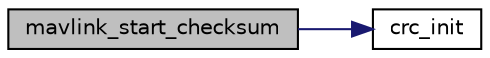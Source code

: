 digraph "mavlink_start_checksum"
{
 // INTERACTIVE_SVG=YES
  edge [fontname="Helvetica",fontsize="10",labelfontname="Helvetica",labelfontsize="10"];
  node [fontname="Helvetica",fontsize="10",shape=record];
  rankdir="LR";
  Node1 [label="mavlink_start_checksum",height=0.2,width=0.4,color="black", fillcolor="grey75", style="filled" fontcolor="black"];
  Node1 -> Node2 [color="midnightblue",fontsize="10",style="solid",fontname="Helvetica"];
  Node2 [label="crc_init",height=0.2,width=0.4,color="black", fillcolor="white", style="filled",URL="$v0_89_2checksum_8h.html#aee738f6e20d31b027afdd966c79befae",tooltip="Initiliaze the buffer for the X.25 CRC. "];
}
